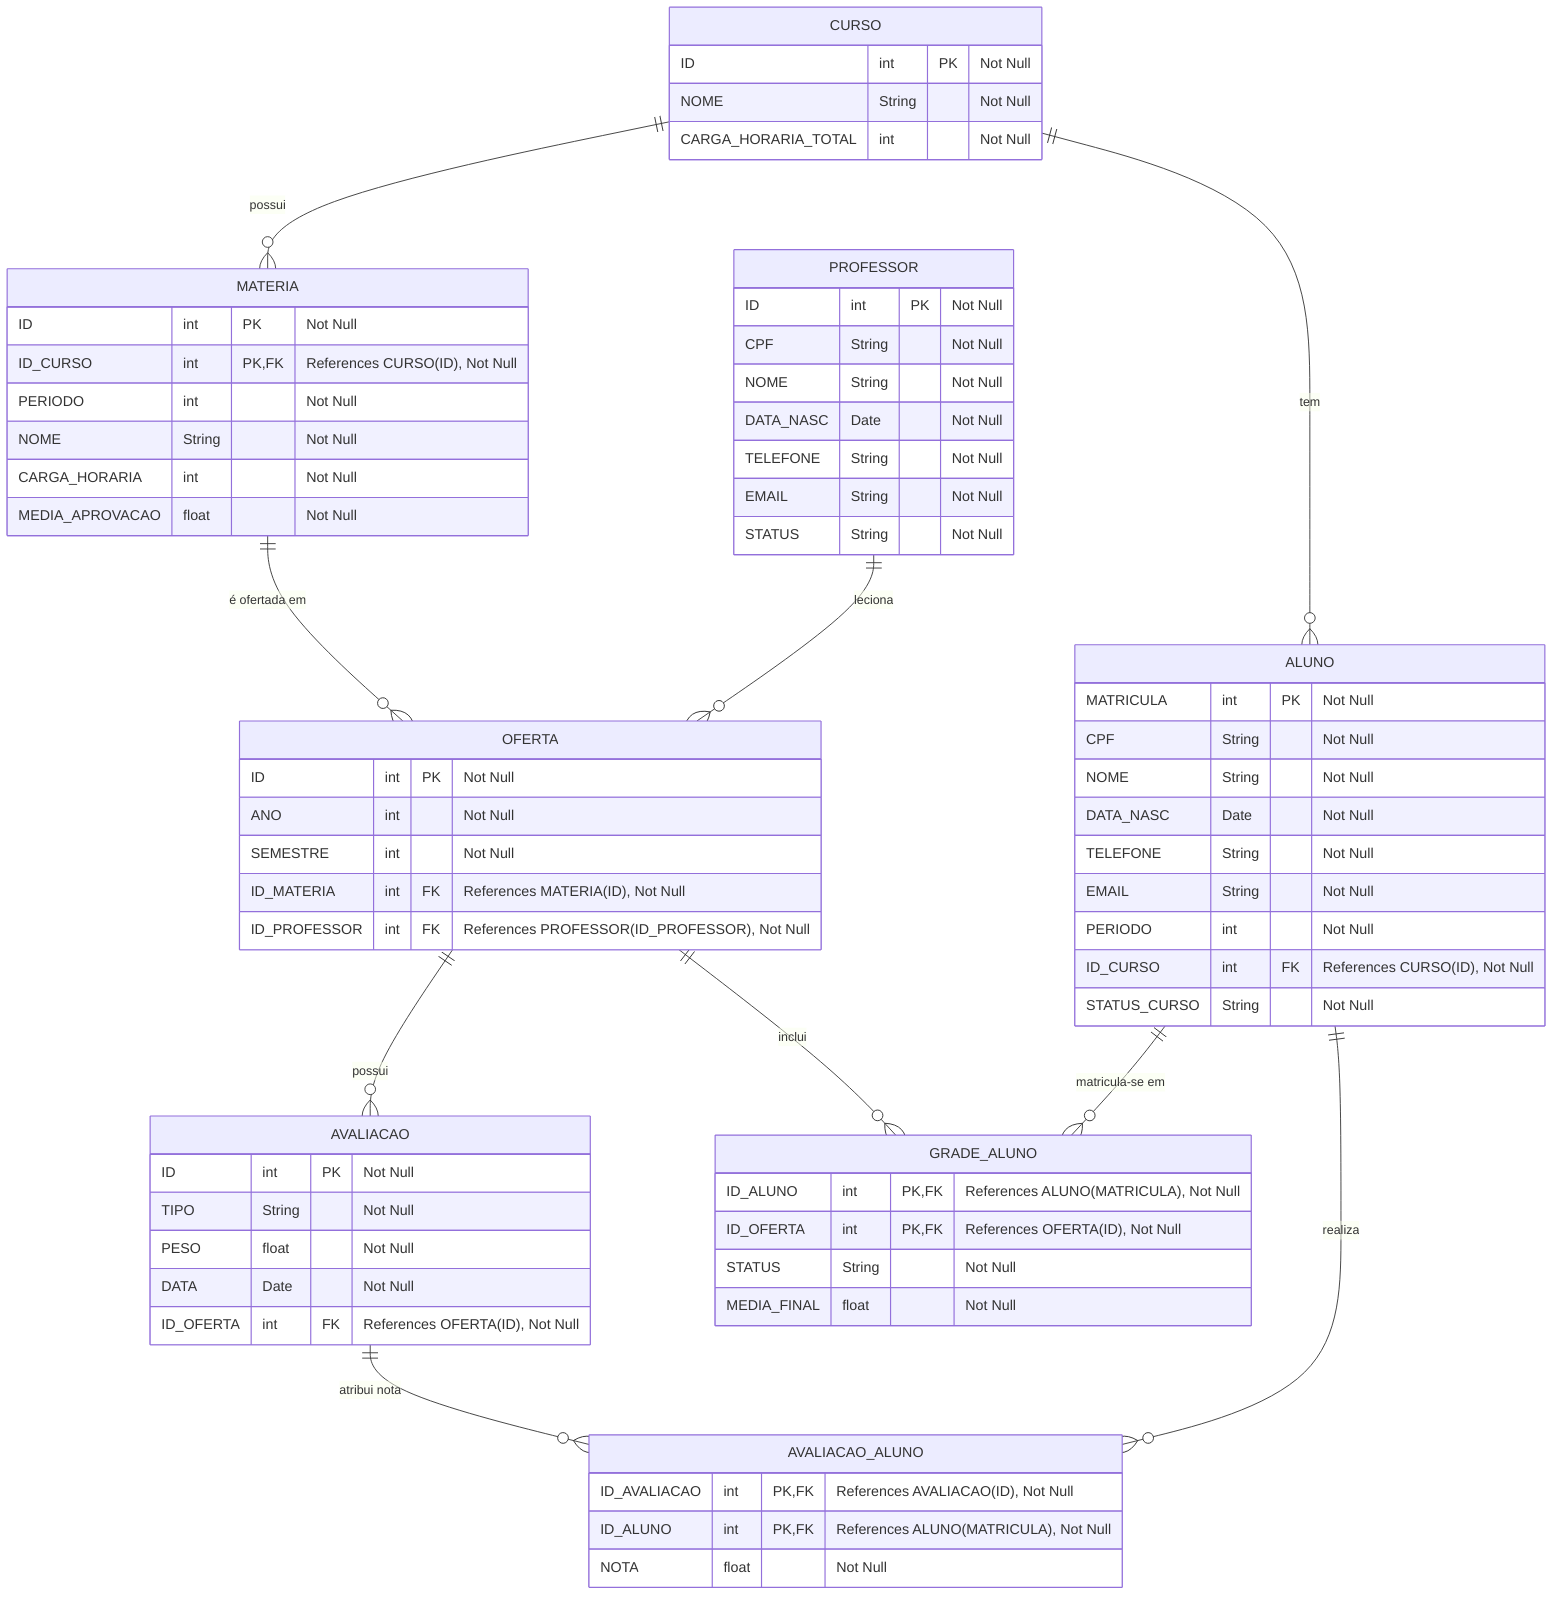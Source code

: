 erDiagram
    OFERTA {
        ID int PK "Not Null"
        ANO int "Not Null"
        SEMESTRE int "Not Null"
        ID_MATERIA int FK "References MATERIA(ID), Not Null"
        ID_PROFESSOR int FK "References PROFESSOR(ID_PROFESSOR), Not Null"
    }

    ALUNO {
        MATRICULA int PK "Not Null"
        CPF String "Not Null"
        NOME String "Not Null"
        DATA_NASC Date "Not Null"
        TELEFONE String "Not Null"
        EMAIL String "Not Null"
        PERIODO int "Not Null"
        ID_CURSO int FK "References CURSO(ID), Not Null"
        STATUS_CURSO String "Not Null"
    }

    PROFESSOR {
        ID int PK "Not Null"
        CPF String "Not Null"
        NOME String "Not Null"
        DATA_NASC Date "Not Null"
        TELEFONE String "Not Null"
        EMAIL String "Not Null"
        STATUS String "Not Null"
    }

    AVALIACAO {
        ID int PK "Not Null"
        TIPO String "Not Null"
        PESO float "Not Null"
        DATA Date "Not Null"
        ID_OFERTA int FK "References OFERTA(ID), Not Null"
    }

    GRADE_ALUNO {
        ID_ALUNO int PK, FK "References ALUNO(MATRICULA), Not Null"
        ID_OFERTA int PK, FK "References OFERTA(ID), Not Null"
        STATUS String "Not Null"
        MEDIA_FINAL float "Not Null"
    }

    CURSO {
        ID int PK "Not Null"
        NOME String "Not Null"
        CARGA_HORARIA_TOTAL int "Not Null"
    }

    MATERIA {
        ID int PK "Not Null"
        ID_CURSO int PK, FK "References CURSO(ID), Not Null"
        PERIODO int "Not Null"
        NOME String "Not Null"
        CARGA_HORARIA int "Not Null"
        MEDIA_APROVACAO float "Not Null"
    }

    AVALIACAO_ALUNO {
        ID_AVALIACAO int PK, FK "References AVALIACAO(ID), Not Null"
        ID_ALUNO int PK, FK "References ALUNO(MATRICULA), Not Null"
        NOTA float "Not Null"
    }

    AVALIACAO ||--o{ AVALIACAO_ALUNO : "atribui nota"

    CURSO ||--o{ MATERIA : "possui"
    CURSO ||--o{ ALUNO : "tem"

    OFERTA ||--o{ GRADE_ALUNO : "inclui"
    OFERTA ||--o{ AVALIACAO : "possui"

    ALUNO ||--o{ GRADE_ALUNO : "matricula-se em"
    ALUNO ||--o{ AVALIACAO_ALUNO : "realiza"

    MATERIA ||--o{ OFERTA : "é ofertada em"
    PROFESSOR ||--o{ OFERTA : "leciona"